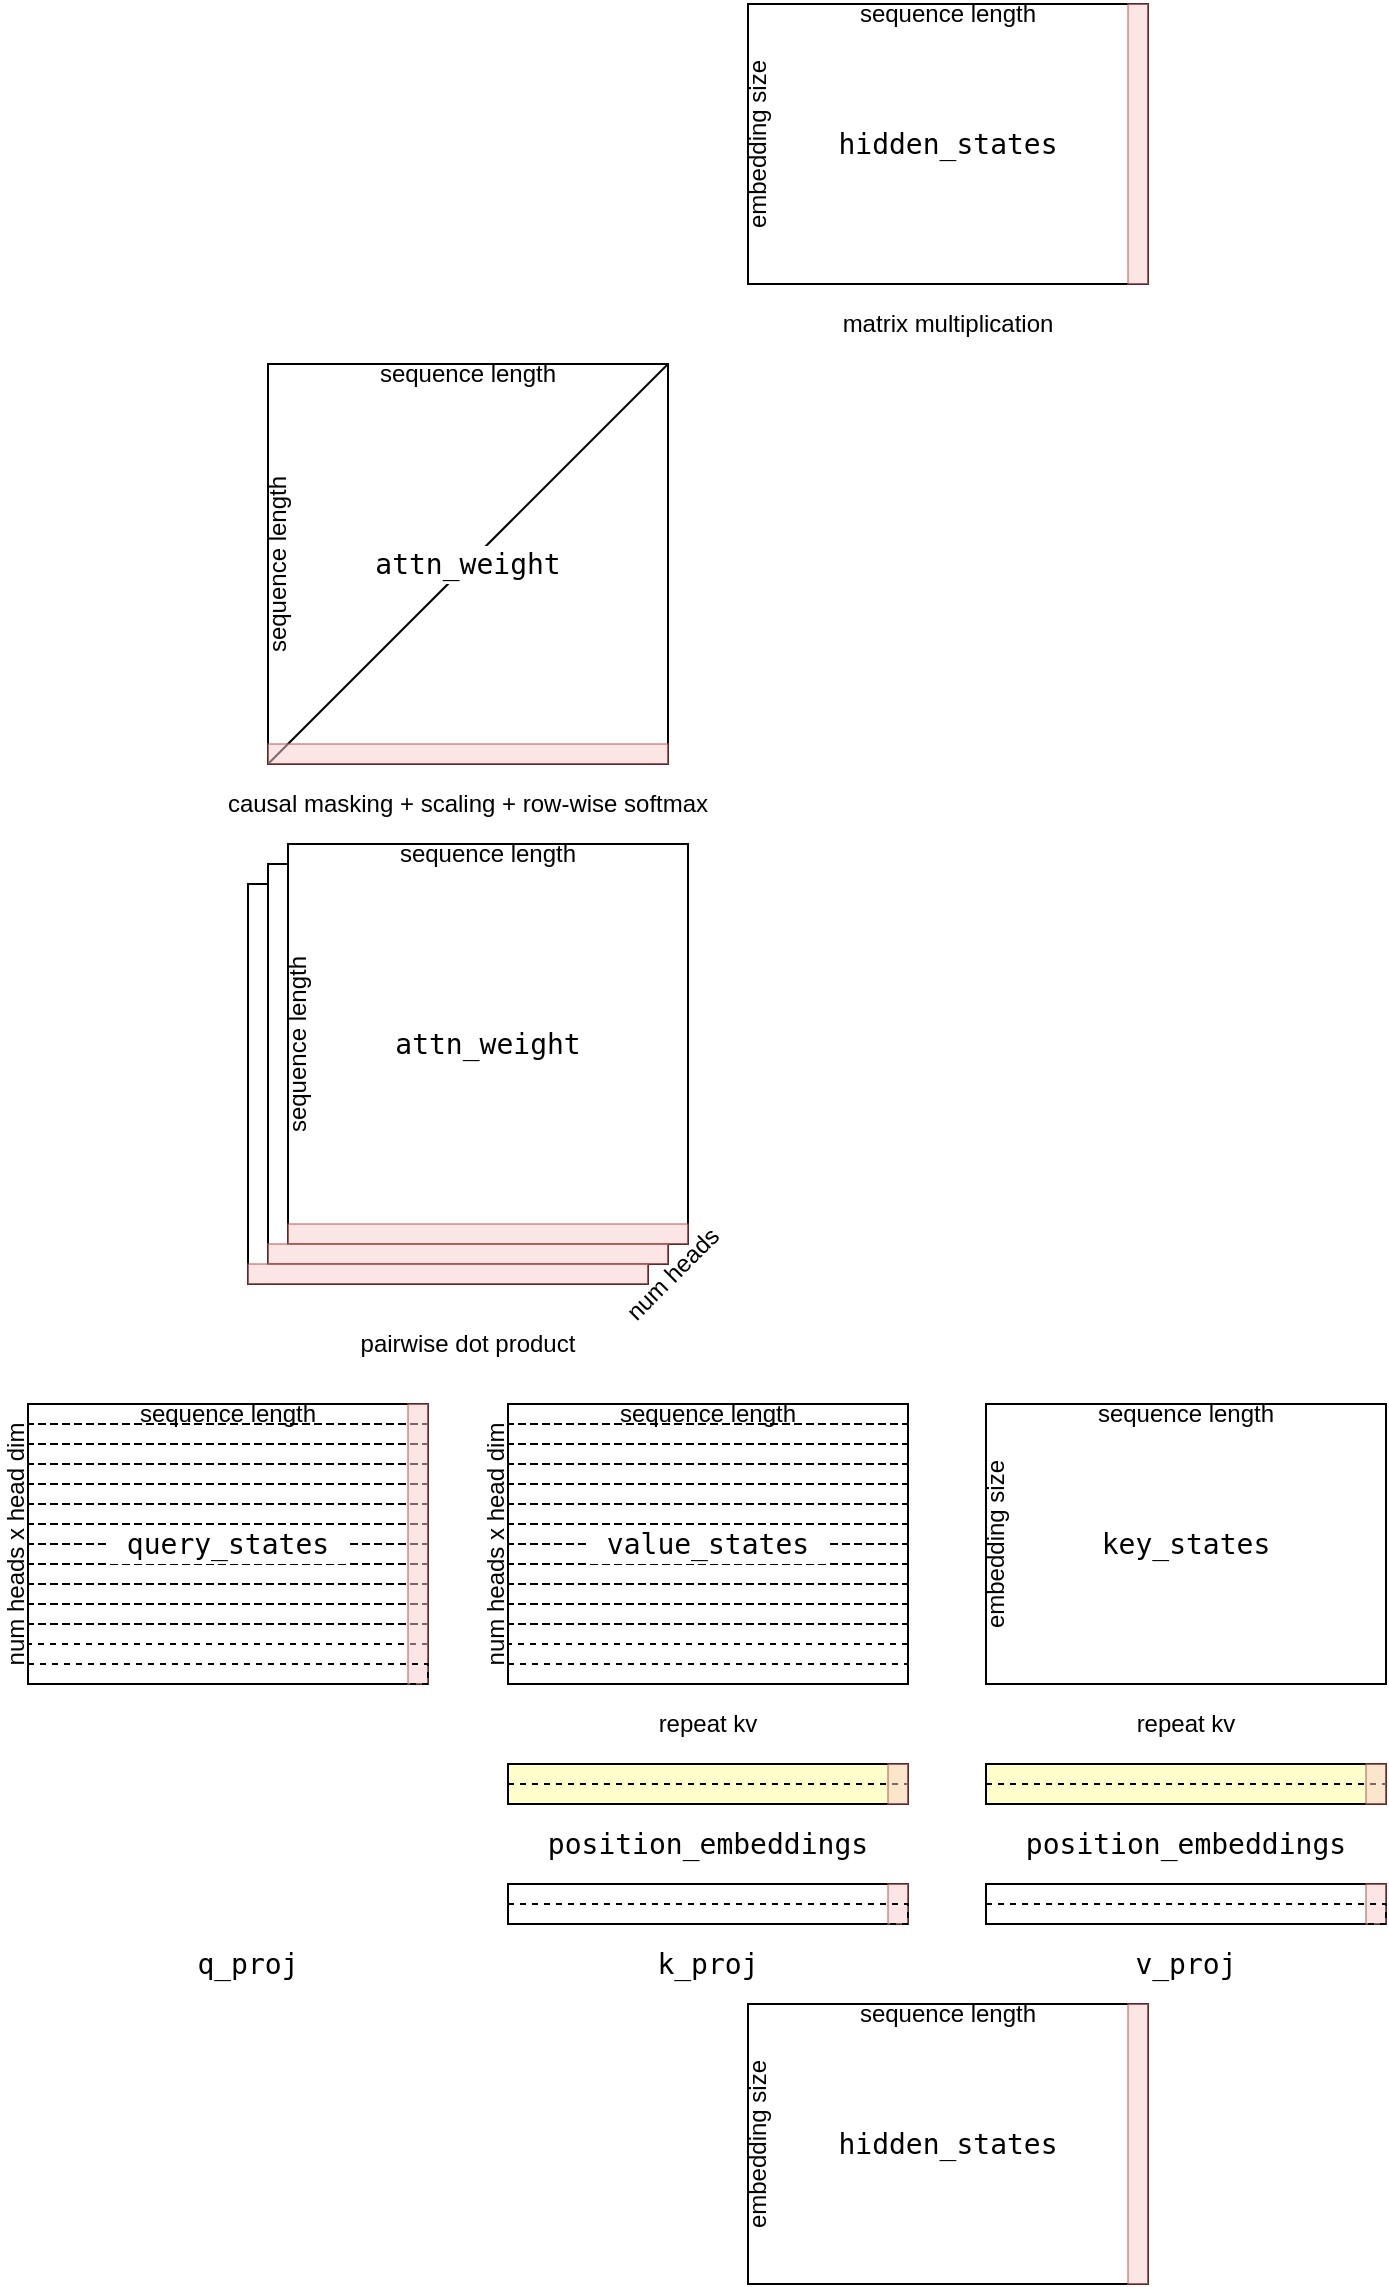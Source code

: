 <mxfile version="25.0.3">
  <diagram id="u1GmasTMBnHDjQ_4ipYR" name="diagram">
    <mxGraphModel dx="2074" dy="1072" grid="1" gridSize="10" guides="1" tooltips="1" connect="1" arrows="1" fold="1" page="1" pageScale="1" pageWidth="850" pageHeight="1100" math="0" shadow="0">
      <root>
        <mxCell id="0" />
        <mxCell id="1" parent="0" />
        <mxCell id="fpU_tKOSEVNSieGjS33L-60" value="" style="rounded=0;whiteSpace=wrap;html=1;fillColor=#FFFFCC;" parent="1" vertex="1">
          <mxGeometry x="519" y="900" width="200" height="20" as="geometry" />
        </mxCell>
        <mxCell id="IWkwQokuJmNbkloqFcf0-1" value="fir" style="rounded=0;whiteSpace=wrap;html=1;fillColor=none;" parent="1" vertex="1">
          <mxGeometry x="400" y="1020" width="200" height="140" as="geometry" />
        </mxCell>
        <mxCell id="IWkwQokuJmNbkloqFcf0-2" value="" style="rounded=0;whiteSpace=wrap;html=1;fillColor=none;" parent="1" vertex="1">
          <mxGeometry x="40" y="720" width="200" height="140" as="geometry" />
        </mxCell>
        <mxCell id="IWkwQokuJmNbkloqFcf0-3" value="" style="rounded=0;whiteSpace=wrap;html=1;fillColor=default;" parent="1" vertex="1">
          <mxGeometry x="519" y="720" width="200" height="140" as="geometry" />
        </mxCell>
        <mxCell id="IWkwQokuJmNbkloqFcf0-4" value="" style="rounded=0;whiteSpace=wrap;html=1;fillColor=none;" parent="1" vertex="1">
          <mxGeometry x="280" y="960" width="200" height="20" as="geometry" />
        </mxCell>
        <mxCell id="IWkwQokuJmNbkloqFcf0-5" value="" style="rounded=0;whiteSpace=wrap;html=1;fillColor=none;" parent="1" vertex="1">
          <mxGeometry x="519" y="960" width="200" height="20" as="geometry" />
        </mxCell>
        <mxCell id="IWkwQokuJmNbkloqFcf0-7" value="" style="rounded=0;whiteSpace=wrap;html=1;fillColor=none;" parent="1" vertex="1">
          <mxGeometry x="400" y="20" width="200" height="140" as="geometry" />
        </mxCell>
        <mxCell id="IWkwQokuJmNbkloqFcf0-8" value="pairwise dot product" style="text;html=1;align=center;verticalAlign=middle;whiteSpace=wrap;rounded=0;fillColor=none;" parent="1" vertex="1">
          <mxGeometry x="160" y="670" width="200" height="40" as="geometry" />
        </mxCell>
        <mxCell id="IWkwQokuJmNbkloqFcf0-9" value="&lt;pre style=&quot;box-sizing: border-box; overflow: auto; font-size: 14px; padding: 1px 0px; margin-top: 0px; margin-bottom: 0px; line-height: inherit; word-break: break-all; overflow-wrap: break-word; background-color: rgb(255, 255, 255); border: 0px; border-radius: 0px; text-wrap-mode: wrap; vertical-align: baseline; text-align: left;&quot;&gt;v_proj&lt;/pre&gt;" style="text;html=1;align=center;verticalAlign=middle;whiteSpace=wrap;rounded=0;fillColor=none;" parent="1" vertex="1">
          <mxGeometry x="519" y="980" width="200" height="40" as="geometry" />
        </mxCell>
        <mxCell id="IWkwQokuJmNbkloqFcf0-10" value="&lt;pre style=&quot;box-sizing: border-box; overflow: auto; font-size: 14px; padding: 1px 0px; margin-top: 0px; margin-bottom: 0px; line-height: inherit; word-break: break-all; overflow-wrap: break-word; background-color: rgb(255, 255, 255); border: 0px; border-radius: 0px; text-wrap-mode: wrap; vertical-align: baseline; text-align: left;&quot;&gt;k_proj&lt;/pre&gt;" style="text;html=1;align=center;verticalAlign=middle;whiteSpace=wrap;rounded=0;fillColor=none;" parent="1" vertex="1">
          <mxGeometry x="280" y="980" width="200" height="40" as="geometry" />
        </mxCell>
        <mxCell id="IWkwQokuJmNbkloqFcf0-11" value="&lt;pre style=&quot;box-sizing: border-box; overflow: auto; font-size: 14px; padding: 1px 0px; margin-top: 0px; margin-bottom: 0px; line-height: inherit; word-break: break-all; overflow-wrap: break-word; background-color: rgb(255, 255, 255); border: 0px; border-radius: 0px; text-wrap-mode: wrap; vertical-align: baseline; text-align: left;&quot;&gt;q_proj&lt;/pre&gt;" style="text;html=1;align=center;verticalAlign=middle;whiteSpace=wrap;rounded=0;fillColor=none;" parent="1" vertex="1">
          <mxGeometry x="50" y="980" width="200" height="40" as="geometry" />
        </mxCell>
        <mxCell id="IWkwQokuJmNbkloqFcf0-13" value="repeat kv" style="text;html=1;align=center;verticalAlign=middle;whiteSpace=wrap;rounded=0;fillColor=none;" parent="1" vertex="1">
          <mxGeometry x="305" y="860" width="150" height="40" as="geometry" />
        </mxCell>
        <mxCell id="IWkwQokuJmNbkloqFcf0-14" value="repeat kv" style="text;html=1;align=center;verticalAlign=middle;whiteSpace=wrap;rounded=0;fillColor=none;" parent="1" vertex="1">
          <mxGeometry x="544" y="860" width="150" height="40" as="geometry" />
        </mxCell>
        <mxCell id="IWkwQokuJmNbkloqFcf0-15" value="matrix multiplication" style="text;html=1;align=center;verticalAlign=middle;whiteSpace=wrap;rounded=0;fillColor=none;" parent="1" vertex="1">
          <mxGeometry x="425" y="160" width="150" height="40" as="geometry" />
        </mxCell>
        <mxCell id="IWkwQokuJmNbkloqFcf0-16" value="sequence length" style="text;html=1;align=center;verticalAlign=middle;whiteSpace=wrap;rounded=0;fillColor=none;" parent="1" vertex="1">
          <mxGeometry x="400" y="1020" width="200" height="10" as="geometry" />
        </mxCell>
        <mxCell id="IWkwQokuJmNbkloqFcf0-17" value="embedding size" style="rounded=0;whiteSpace=wrap;html=1;rotation=-90;strokeColor=none;fillColor=none;" parent="1" vertex="1">
          <mxGeometry x="335" y="1085" width="140" height="10" as="geometry" />
        </mxCell>
        <mxCell id="IWkwQokuJmNbkloqFcf0-18" value="embedding size" style="rounded=0;whiteSpace=wrap;html=1;rotation=-90;strokeColor=none;fillColor=none;" parent="1" vertex="1">
          <mxGeometry x="454" y="785" width="140" height="10" as="geometry" />
        </mxCell>
        <mxCell id="IWkwQokuJmNbkloqFcf0-23" value="" style="rounded=0;whiteSpace=wrap;html=1;dashed=1;fillColor=none;" parent="1" vertex="1">
          <mxGeometry x="40" y="720" width="200" height="10" as="geometry" />
        </mxCell>
        <mxCell id="IWkwQokuJmNbkloqFcf0-24" value="sequence length" style="text;html=1;align=center;verticalAlign=middle;whiteSpace=wrap;rounded=0;fillColor=none;" parent="1" vertex="1">
          <mxGeometry x="519" y="720" width="200" height="10" as="geometry" />
        </mxCell>
        <mxCell id="IWkwQokuJmNbkloqFcf0-28" value="" style="rounded=0;whiteSpace=wrap;html=1;dashed=1;fillColor=none;" parent="1" vertex="1">
          <mxGeometry x="40" y="730" width="200" height="10" as="geometry" />
        </mxCell>
        <mxCell id="IWkwQokuJmNbkloqFcf0-29" value="" style="rounded=0;whiteSpace=wrap;html=1;dashed=1;fillColor=none;" parent="1" vertex="1">
          <mxGeometry x="40" y="740" width="200" height="10" as="geometry" />
        </mxCell>
        <mxCell id="IWkwQokuJmNbkloqFcf0-30" value="" style="rounded=0;whiteSpace=wrap;html=1;dashed=1;fillColor=none;" parent="1" vertex="1">
          <mxGeometry x="40" y="750" width="200" height="10" as="geometry" />
        </mxCell>
        <mxCell id="IWkwQokuJmNbkloqFcf0-31" value="" style="rounded=0;whiteSpace=wrap;html=1;dashed=1;fillColor=none;" parent="1" vertex="1">
          <mxGeometry x="40" y="760" width="200" height="10" as="geometry" />
        </mxCell>
        <mxCell id="IWkwQokuJmNbkloqFcf0-32" value="" style="rounded=0;whiteSpace=wrap;html=1;dashed=1;fillColor=none;" parent="1" vertex="1">
          <mxGeometry x="40" y="770" width="200" height="10" as="geometry" />
        </mxCell>
        <mxCell id="IWkwQokuJmNbkloqFcf0-33" value="" style="rounded=0;whiteSpace=wrap;html=1;dashed=1;fillColor=none;" parent="1" vertex="1">
          <mxGeometry x="40" y="780" width="200" height="10" as="geometry" />
        </mxCell>
        <mxCell id="IWkwQokuJmNbkloqFcf0-34" value="" style="rounded=0;whiteSpace=wrap;html=1;dashed=1;fillColor=none;" parent="1" vertex="1">
          <mxGeometry x="40" y="790" width="200" height="10" as="geometry" />
        </mxCell>
        <mxCell id="IWkwQokuJmNbkloqFcf0-35" value="" style="rounded=0;whiteSpace=wrap;html=1;dashed=1;fillColor=none;" parent="1" vertex="1">
          <mxGeometry x="40" y="800" width="200" height="10" as="geometry" />
        </mxCell>
        <mxCell id="IWkwQokuJmNbkloqFcf0-36" value="" style="rounded=0;whiteSpace=wrap;html=1;dashed=1;fillColor=none;" parent="1" vertex="1">
          <mxGeometry x="40" y="810" width="200" height="10" as="geometry" />
        </mxCell>
        <mxCell id="IWkwQokuJmNbkloqFcf0-37" value="" style="rounded=0;whiteSpace=wrap;html=1;dashed=1;fillColor=none;" parent="1" vertex="1">
          <mxGeometry x="40" y="820" width="200" height="10" as="geometry" />
        </mxCell>
        <mxCell id="IWkwQokuJmNbkloqFcf0-38" value="" style="rounded=0;whiteSpace=wrap;html=1;dashed=1;fillColor=none;" parent="1" vertex="1">
          <mxGeometry x="40" y="830" width="200" height="10" as="geometry" />
        </mxCell>
        <mxCell id="IWkwQokuJmNbkloqFcf0-40" value="" style="rounded=0;whiteSpace=wrap;html=1;fillColor=none;" parent="1" vertex="1">
          <mxGeometry x="280" y="720" width="200" height="140" as="geometry" />
        </mxCell>
        <mxCell id="IWkwQokuJmNbkloqFcf0-41" value="" style="rounded=0;whiteSpace=wrap;html=1;dashed=1;fillColor=none;" parent="1" vertex="1">
          <mxGeometry x="280" y="720" width="200" height="10" as="geometry" />
        </mxCell>
        <mxCell id="IWkwQokuJmNbkloqFcf0-42" value="sequence length" style="text;html=1;align=center;verticalAlign=middle;whiteSpace=wrap;rounded=0;fillColor=none;" parent="1" vertex="1">
          <mxGeometry x="280" y="720" width="200" height="10" as="geometry" />
        </mxCell>
        <mxCell id="IWkwQokuJmNbkloqFcf0-43" value="" style="rounded=0;whiteSpace=wrap;html=1;dashed=1;fillColor=none;" parent="1" vertex="1">
          <mxGeometry x="280" y="730" width="200" height="10" as="geometry" />
        </mxCell>
        <mxCell id="IWkwQokuJmNbkloqFcf0-44" value="" style="rounded=0;whiteSpace=wrap;html=1;dashed=1;fillColor=none;" parent="1" vertex="1">
          <mxGeometry x="280" y="740" width="200" height="10" as="geometry" />
        </mxCell>
        <mxCell id="IWkwQokuJmNbkloqFcf0-45" value="" style="rounded=0;whiteSpace=wrap;html=1;dashed=1;fillColor=none;" parent="1" vertex="1">
          <mxGeometry x="280" y="750" width="200" height="10" as="geometry" />
        </mxCell>
        <mxCell id="IWkwQokuJmNbkloqFcf0-46" value="" style="rounded=0;whiteSpace=wrap;html=1;dashed=1;fillColor=none;" parent="1" vertex="1">
          <mxGeometry x="280" y="760" width="200" height="10" as="geometry" />
        </mxCell>
        <mxCell id="IWkwQokuJmNbkloqFcf0-47" value="" style="rounded=0;whiteSpace=wrap;html=1;dashed=1;fillColor=none;" parent="1" vertex="1">
          <mxGeometry x="280" y="770" width="200" height="10" as="geometry" />
        </mxCell>
        <mxCell id="IWkwQokuJmNbkloqFcf0-48" value="" style="rounded=0;whiteSpace=wrap;html=1;dashed=1;fillColor=none;" parent="1" vertex="1">
          <mxGeometry x="280" y="780" width="200" height="10" as="geometry" />
        </mxCell>
        <mxCell id="IWkwQokuJmNbkloqFcf0-49" value="" style="rounded=0;whiteSpace=wrap;html=1;dashed=1;fillColor=none;" parent="1" vertex="1">
          <mxGeometry x="280" y="790" width="200" height="10" as="geometry" />
        </mxCell>
        <mxCell id="IWkwQokuJmNbkloqFcf0-50" value="" style="rounded=0;whiteSpace=wrap;html=1;dashed=1;fillColor=none;" parent="1" vertex="1">
          <mxGeometry x="280" y="800" width="200" height="10" as="geometry" />
        </mxCell>
        <mxCell id="IWkwQokuJmNbkloqFcf0-51" value="" style="rounded=0;whiteSpace=wrap;html=1;dashed=1;fillColor=none;" parent="1" vertex="1">
          <mxGeometry x="280" y="810" width="200" height="10" as="geometry" />
        </mxCell>
        <mxCell id="IWkwQokuJmNbkloqFcf0-52" value="" style="rounded=0;whiteSpace=wrap;html=1;dashed=1;fillColor=none;" parent="1" vertex="1">
          <mxGeometry x="280" y="820" width="200" height="10" as="geometry" />
        </mxCell>
        <mxCell id="IWkwQokuJmNbkloqFcf0-53" value="" style="rounded=0;whiteSpace=wrap;html=1;dashed=1;fillColor=none;" parent="1" vertex="1">
          <mxGeometry x="280" y="830" width="200" height="10" as="geometry" />
        </mxCell>
        <mxCell id="IWkwQokuJmNbkloqFcf0-58" value="num heads x head dim" style="rounded=0;whiteSpace=wrap;html=1;rotation=-90;strokeColor=none;fillColor=none;" parent="1" vertex="1">
          <mxGeometry x="204" y="785" width="140" height="10" as="geometry" />
        </mxCell>
        <mxCell id="IWkwQokuJmNbkloqFcf0-59" value="num heads x head dim" style="rounded=0;whiteSpace=wrap;html=1;rotation=-90;strokeColor=none;fillColor=none;" parent="1" vertex="1">
          <mxGeometry x="-36" y="785" width="140" height="10" as="geometry" />
        </mxCell>
        <mxCell id="IWkwQokuJmNbkloqFcf0-62" value="sequence length" style="text;html=1;align=center;verticalAlign=middle;whiteSpace=wrap;rounded=0;fillColor=none;" parent="1" vertex="1">
          <mxGeometry x="400" y="20" width="200" height="10" as="geometry" />
        </mxCell>
        <mxCell id="IWkwQokuJmNbkloqFcf0-63" value="embedding size" style="rounded=0;whiteSpace=wrap;html=1;rotation=-90;strokeColor=none;fillColor=none;" parent="1" vertex="1">
          <mxGeometry x="335" y="85" width="140" height="10" as="geometry" />
        </mxCell>
        <mxCell id="IWkwQokuJmNbkloqFcf0-64" value="&lt;pre style=&quot;box-sizing: border-box; overflow: auto; font-size: 14px; padding: 1px 0px; margin-top: 0px; margin-bottom: 0px; line-height: inherit; word-break: break-all; overflow-wrap: break-word; background-color: rgb(255, 255, 255); border: 0px; border-radius: 0px; text-wrap-mode: wrap; vertical-align: baseline; text-align: left;&quot;&gt; hidden_states &lt;/pre&gt;" style="text;html=1;align=center;verticalAlign=middle;whiteSpace=wrap;rounded=0;fillColor=none;" parent="1" vertex="1">
          <mxGeometry x="400" y="1070" width="200" height="40" as="geometry" />
        </mxCell>
        <mxCell id="IWkwQokuJmNbkloqFcf0-65" value="&lt;pre style=&quot;box-sizing: border-box; overflow: auto; font-size: 14px; padding: 1px 0px; margin-top: 0px; margin-bottom: 0px; line-height: inherit; word-break: break-all; overflow-wrap: break-word; background-color: rgb(255, 255, 255); border: 0px; border-radius: 0px; text-wrap-mode: wrap; vertical-align: baseline; text-align: left;&quot;&gt; key_states &lt;/pre&gt;" style="text;html=1;align=center;verticalAlign=middle;whiteSpace=wrap;rounded=0;fillColor=none;" parent="1" vertex="1">
          <mxGeometry x="519" y="770" width="200" height="40" as="geometry" />
        </mxCell>
        <mxCell id="IWkwQokuJmNbkloqFcf0-66" value="&lt;pre style=&quot;box-sizing: border-box; overflow: auto; font-size: 14px; padding: 1px 0px; margin-top: 0px; margin-bottom: 0px; line-height: inherit; word-break: break-all; overflow-wrap: break-word; background-color: rgb(255, 255, 255); border: 0px; border-radius: 0px; text-wrap-mode: wrap; vertical-align: baseline; text-align: left;&quot;&gt; value_states &lt;/pre&gt;" style="text;html=1;align=center;verticalAlign=middle;whiteSpace=wrap;rounded=0;fillColor=none;" parent="1" vertex="1">
          <mxGeometry x="280" y="770" width="200" height="40" as="geometry" />
        </mxCell>
        <mxCell id="IWkwQokuJmNbkloqFcf0-67" value="&lt;pre style=&quot;box-sizing: border-box; overflow: auto; font-size: 14px; padding: 1px 0px; margin-top: 0px; margin-bottom: 0px; line-height: inherit; word-break: break-all; overflow-wrap: break-word; background-color: rgb(255, 255, 255); border: 0px; border-radius: 0px; text-wrap-mode: wrap; vertical-align: baseline; text-align: left;&quot;&gt; query_states &lt;/pre&gt;" style="text;html=1;align=center;verticalAlign=middle;whiteSpace=wrap;rounded=0;fillColor=none;" parent="1" vertex="1">
          <mxGeometry x="40" y="770" width="200" height="40" as="geometry" />
        </mxCell>
        <mxCell id="IWkwQokuJmNbkloqFcf0-70" value="&lt;pre style=&quot;box-sizing: border-box; overflow: auto; font-size: 14px; padding: 1px 0px; margin-top: 0px; margin-bottom: 0px; line-height: inherit; word-break: break-all; overflow-wrap: break-word; background-color: rgb(255, 255, 255); border: 0px; border-radius: 0px; text-wrap-mode: wrap; vertical-align: baseline; text-align: left;&quot;&gt; hidden_states &lt;/pre&gt;" style="text;html=1;align=center;verticalAlign=middle;whiteSpace=wrap;rounded=0;fillColor=none;" parent="1" vertex="1">
          <mxGeometry x="400" y="70" width="200" height="40" as="geometry" />
        </mxCell>
        <mxCell id="4iEgltxRCOFIXxIb2MCd-5" value="" style="rounded=0;whiteSpace=wrap;html=1;fillColor=#f8cecc;opacity=50;strokeColor=#b85450;" parent="1" vertex="1">
          <mxGeometry x="590" y="1020" width="10" height="140" as="geometry" />
        </mxCell>
        <mxCell id="4iEgltxRCOFIXxIb2MCd-7" value="" style="rounded=0;whiteSpace=wrap;html=1;fillColor=#f8cecc;opacity=50;strokeColor=#b85450;" parent="1" vertex="1">
          <mxGeometry x="470" y="960" width="10" height="20" as="geometry" />
        </mxCell>
        <mxCell id="4iEgltxRCOFIXxIb2MCd-8" value="" style="rounded=0;whiteSpace=wrap;html=1;fillColor=#f8cecc;opacity=50;strokeColor=#b85450;" parent="1" vertex="1">
          <mxGeometry x="709" y="960" width="10" height="20" as="geometry" />
        </mxCell>
        <mxCell id="4iEgltxRCOFIXxIb2MCd-9" value="" style="rounded=0;whiteSpace=wrap;html=1;fillColor=#f8cecc;opacity=50;strokeColor=#b85450;" parent="1" vertex="1">
          <mxGeometry x="230" y="720" width="10" height="140" as="geometry" />
        </mxCell>
        <mxCell id="4iEgltxRCOFIXxIb2MCd-10" value="" style="rounded=0;whiteSpace=wrap;html=1;fillColor=#f8cecc;opacity=50;strokeColor=#b85450;" parent="1" vertex="1">
          <mxGeometry x="590" y="20" width="10" height="140" as="geometry" />
        </mxCell>
        <mxCell id="0KepOhf4oPb4DU94vfkn-1" value="" style="rounded=0;whiteSpace=wrap;html=1;fillColor=default;" parent="1" vertex="1">
          <mxGeometry x="150" y="460" width="200" height="200" as="geometry" />
        </mxCell>
        <mxCell id="0KepOhf4oPb4DU94vfkn-2" value="causal masking +&amp;nbsp;scaling + row-wise softmax" style="text;html=1;align=center;verticalAlign=middle;whiteSpace=wrap;rounded=0;fillColor=none;" parent="1" vertex="1">
          <mxGeometry x="120" y="400" width="280" height="40" as="geometry" />
        </mxCell>
        <mxCell id="0KepOhf4oPb4DU94vfkn-3" value="" style="rounded=0;whiteSpace=wrap;html=1;fillColor=default;" parent="1" vertex="1">
          <mxGeometry x="160" y="450" width="200" height="200" as="geometry" />
        </mxCell>
        <mxCell id="0KepOhf4oPb4DU94vfkn-4" value="" style="rounded=0;whiteSpace=wrap;html=1;fillColor=default;" parent="1" vertex="1">
          <mxGeometry x="170" y="440" width="200" height="200" as="geometry" />
        </mxCell>
        <mxCell id="0KepOhf4oPb4DU94vfkn-5" value="" style="rounded=0;whiteSpace=wrap;html=1;fillColor=none;" parent="1" vertex="1">
          <mxGeometry x="160" y="200" width="200" height="200" as="geometry" />
        </mxCell>
        <mxCell id="0KepOhf4oPb4DU94vfkn-6" value="" style="endArrow=none;html=1;rounded=0;exitX=1;exitY=0;exitDx=0;exitDy=0;entryX=0;entryY=1;entryDx=0;entryDy=0;" parent="1" source="0KepOhf4oPb4DU94vfkn-5" target="0KepOhf4oPb4DU94vfkn-5" edge="1">
          <mxGeometry width="50" height="50" relative="1" as="geometry">
            <mxPoint x="400" y="280" as="sourcePoint" />
            <mxPoint x="540" y="340" as="targetPoint" />
          </mxGeometry>
        </mxCell>
        <mxCell id="0KepOhf4oPb4DU94vfkn-7" value="sequence length" style="text;html=1;align=center;verticalAlign=middle;whiteSpace=wrap;rounded=0;fillColor=none;" parent="1" vertex="1">
          <mxGeometry x="170" y="440" width="200" height="10" as="geometry" />
        </mxCell>
        <mxCell id="0KepOhf4oPb4DU94vfkn-8" value="sequence length" style="rounded=0;whiteSpace=wrap;html=1;rotation=-90;strokeColor=none;fillColor=none;" parent="1" vertex="1">
          <mxGeometry x="75" y="535" width="200" height="10" as="geometry" />
        </mxCell>
        <mxCell id="0KepOhf4oPb4DU94vfkn-10" value="sequence length" style="rounded=0;whiteSpace=wrap;html=1;rotation=-90;strokeColor=none;fillColor=none;" parent="1" vertex="1">
          <mxGeometry x="65" y="295" width="200" height="10" as="geometry" />
        </mxCell>
        <mxCell id="0KepOhf4oPb4DU94vfkn-11" value="sequence length" style="text;html=1;align=center;verticalAlign=middle;whiteSpace=wrap;rounded=0;fillColor=none;" parent="1" vertex="1">
          <mxGeometry x="160" y="200" width="200" height="10" as="geometry" />
        </mxCell>
        <mxCell id="0KepOhf4oPb4DU94vfkn-12" value="&lt;pre style=&quot;box-sizing: border-box; overflow: auto; font-size: 14px; padding: 1px 0px; margin-top: 0px; margin-bottom: 0px; line-height: inherit; word-break: break-all; overflow-wrap: break-word; background-color: rgb(255, 255, 255); border: 0px; border-radius: 0px; text-wrap-mode: wrap; vertical-align: baseline; text-align: left;&quot;&gt;attn_weight&lt;/pre&gt;" style="text;html=1;align=center;verticalAlign=middle;whiteSpace=wrap;rounded=0;fillColor=none;" parent="1" vertex="1">
          <mxGeometry x="170" y="520" width="200" height="40" as="geometry" />
        </mxCell>
        <mxCell id="0KepOhf4oPb4DU94vfkn-13" value="&lt;pre style=&quot;box-sizing: border-box; overflow: auto; font-size: 14px; padding: 1px 0px; margin-top: 0px; margin-bottom: 0px; line-height: inherit; word-break: break-all; overflow-wrap: break-word; background-color: rgb(255, 255, 255); border: 0px; border-radius: 0px; text-wrap-mode: wrap; vertical-align: baseline; text-align: left;&quot;&gt;attn_weight&lt;/pre&gt;" style="text;html=1;align=center;verticalAlign=middle;whiteSpace=wrap;rounded=0;fillColor=none;" parent="1" vertex="1">
          <mxGeometry x="160" y="280" width="200" height="40" as="geometry" />
        </mxCell>
        <mxCell id="0KepOhf4oPb4DU94vfkn-14" value="" style="rounded=0;whiteSpace=wrap;html=1;fillColor=#f8cecc;opacity=50;strokeColor=#b85450;rotation=90;" parent="1" vertex="1">
          <mxGeometry x="265" y="535" width="10" height="200" as="geometry" />
        </mxCell>
        <mxCell id="0KepOhf4oPb4DU94vfkn-15" value="" style="rounded=0;whiteSpace=wrap;html=1;fillColor=#f8cecc;opacity=50;strokeColor=#b85450;rotation=90;" parent="1" vertex="1">
          <mxGeometry x="255" y="545" width="10" height="200" as="geometry" />
        </mxCell>
        <mxCell id="0KepOhf4oPb4DU94vfkn-16" value="" style="rounded=0;whiteSpace=wrap;html=1;fillColor=#f8cecc;opacity=50;strokeColor=#b85450;rotation=90;" parent="1" vertex="1">
          <mxGeometry x="245" y="555" width="10" height="200" as="geometry" />
        </mxCell>
        <mxCell id="0KepOhf4oPb4DU94vfkn-17" value="" style="rounded=0;whiteSpace=wrap;html=1;fillColor=#f8cecc;opacity=50;strokeColor=#b85450;rotation=90;" parent="1" vertex="1">
          <mxGeometry x="255" y="295" width="10" height="200" as="geometry" />
        </mxCell>
        <mxCell id="fpU_tKOSEVNSieGjS33L-42" value="&lt;pre style=&quot;box-sizing: border-box; overflow: auto; font-size: 14px; padding: 1px 0px; margin-top: 0px; margin-bottom: 0px; line-height: inherit; word-break: break-all; overflow-wrap: break-word; background-color: rgb(255, 255, 255); border: 0px; border-radius: 0px; text-wrap-mode: wrap; vertical-align: baseline; text-align: left;&quot;&gt; position_embeddings &lt;/pre&gt;" style="text;html=1;align=center;verticalAlign=middle;whiteSpace=wrap;rounded=0;fillColor=none;" parent="1" vertex="1">
          <mxGeometry x="280" y="920" width="200" height="40" as="geometry" />
        </mxCell>
        <mxCell id="fpU_tKOSEVNSieGjS33L-43" value="&lt;pre style=&quot;box-sizing: border-box; overflow: auto; font-size: 14px; padding: 1px 0px; margin-top: 0px; margin-bottom: 0px; line-height: inherit; word-break: break-all; overflow-wrap: break-word; background-color: rgb(255, 255, 255); border: 0px; border-radius: 0px; text-wrap-mode: wrap; vertical-align: baseline; text-align: left;&quot;&gt; position_embeddings &lt;/pre&gt;" style="text;html=1;align=center;verticalAlign=middle;whiteSpace=wrap;rounded=0;fillColor=none;" parent="1" vertex="1">
          <mxGeometry x="519" y="920" width="200" height="40" as="geometry" />
        </mxCell>
        <mxCell id="fpU_tKOSEVNSieGjS33L-50" value="" style="rounded=0;whiteSpace=wrap;html=1;fillColor=#FFFFCC;" parent="1" vertex="1">
          <mxGeometry x="280" y="900" width="200" height="20" as="geometry" />
        </mxCell>
        <mxCell id="fpU_tKOSEVNSieGjS33L-52" value="" style="rounded=0;whiteSpace=wrap;html=1;dashed=1;fillColor=none;" parent="1" vertex="1">
          <mxGeometry x="280" y="910" width="200" height="10" as="geometry" />
        </mxCell>
        <mxCell id="fpU_tKOSEVNSieGjS33L-53" value="" style="rounded=0;whiteSpace=wrap;html=1;dashed=1;fillColor=none;" parent="1" vertex="1">
          <mxGeometry x="519" y="910" width="200" height="10" as="geometry" />
        </mxCell>
        <mxCell id="fpU_tKOSEVNSieGjS33L-54" value="" style="rounded=0;whiteSpace=wrap;html=1;fillColor=#f8cecc;opacity=50;strokeColor=#b85450;" parent="1" vertex="1">
          <mxGeometry x="470" y="900" width="10" height="20" as="geometry" />
        </mxCell>
        <mxCell id="fpU_tKOSEVNSieGjS33L-55" value="" style="rounded=0;whiteSpace=wrap;html=1;fillColor=#f8cecc;opacity=50;strokeColor=#b85450;" parent="1" vertex="1">
          <mxGeometry x="709" y="900" width="10" height="20" as="geometry" />
        </mxCell>
        <mxCell id="fpU_tKOSEVNSieGjS33L-56" value="" style="rounded=0;whiteSpace=wrap;html=1;dashed=1;fillColor=none;" parent="1" vertex="1">
          <mxGeometry x="280" y="970" width="200" height="10" as="geometry" />
        </mxCell>
        <mxCell id="fpU_tKOSEVNSieGjS33L-57" value="" style="rounded=0;whiteSpace=wrap;html=1;dashed=1;fillColor=none;" parent="1" vertex="1">
          <mxGeometry x="519" y="970" width="200" height="10" as="geometry" />
        </mxCell>
        <mxCell id="fpU_tKOSEVNSieGjS33L-62" value="num heads" style="text;html=1;align=center;verticalAlign=middle;whiteSpace=wrap;rounded=0;fillColor=none;rotation=-45;" parent="1" vertex="1">
          <mxGeometry x="325" y="650" width="75" height="10" as="geometry" />
        </mxCell>
        <mxCell id="_gclu2298QANaMgLkdKj-4" value="" style="rounded=0;whiteSpace=wrap;html=1;dashed=1;fillColor=none;" vertex="1" parent="1">
          <mxGeometry x="280" y="850" width="200" height="10" as="geometry" />
        </mxCell>
        <mxCell id="_gclu2298QANaMgLkdKj-5" value="" style="rounded=0;whiteSpace=wrap;html=1;dashed=1;fillColor=none;" vertex="1" parent="1">
          <mxGeometry x="40" y="850" width="200" height="10" as="geometry" />
        </mxCell>
        <mxCell id="_gclu2298QANaMgLkdKj-6" value="sequence length" style="text;html=1;align=center;verticalAlign=middle;whiteSpace=wrap;rounded=0;fillColor=none;" vertex="1" parent="1">
          <mxGeometry x="40" y="720" width="200" height="10" as="geometry" />
        </mxCell>
      </root>
    </mxGraphModel>
  </diagram>
</mxfile>
